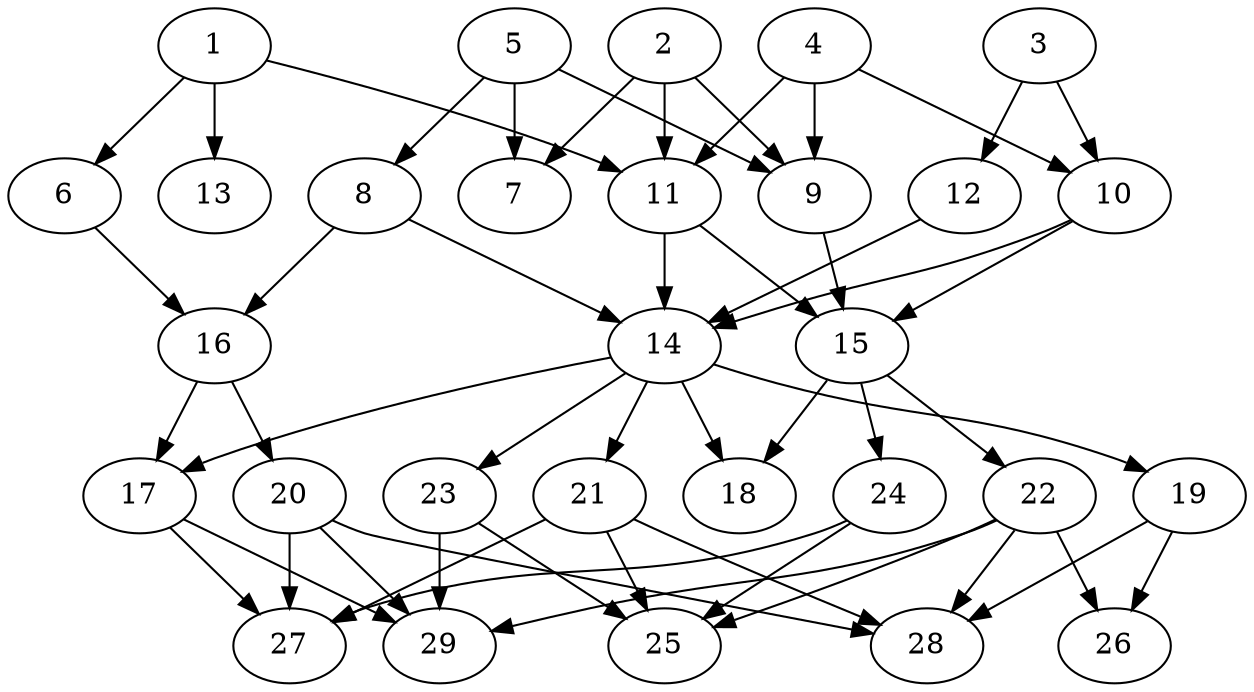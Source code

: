 // DAG (tier=2-normal, mode=data, n=29, ccr=0.433, fat=0.609, density=0.518, regular=0.532, jump=0.121, mindata=2097152, maxdata=16777216)
// DAG automatically generated by daggen at Sun Aug 24 16:33:34 2025
// /home/ermia/Project/Environments/daggen/bin/daggen --dot --ccr 0.433 --fat 0.609 --regular 0.532 --density 0.518 --jump 0.121 --mindata 2097152 --maxdata 16777216 -n 29 
digraph G {
  1 [size="2093786721188151040", alpha="0.09", expect_size="1046893360594075520"]
  1 -> 6 [size ="982074471219200"]
  1 -> 11 [size ="982074471219200"]
  1 -> 13 [size ="982074471219200"]
  2 [size="102598638658460608", alpha="0.07", expect_size="51299319329230304"]
  2 -> 7 [size ="1640645840076800"]
  2 -> 9 [size ="1640645840076800"]
  2 -> 11 [size ="1640645840076800"]
  3 [size="718465783429661568", alpha="0.09", expect_size="359232891714830784"]
  3 -> 10 [size ="1244061470031872"]
  3 -> 12 [size ="1244061470031872"]
  4 [size="867075970977375744", alpha="0.07", expect_size="433537985488687872"]
  4 -> 9 [size ="477918325112832"]
  4 -> 10 [size ="477918325112832"]
  4 -> 11 [size ="477918325112832"]
  5 [size="1669073709875222020096", alpha="0.18", expect_size="834536854937611010048"]
  5 -> 7 [size ="1125659388674048"]
  5 -> 8 [size ="1125659388674048"]
  5 -> 9 [size ="1125659388674048"]
  6 [size="9676995086012160", alpha="0.01", expect_size="4838497543006080"]
  6 -> 16 [size ="1020380554723328"]
  7 [size="1216194620313646923776", alpha="0.06", expect_size="608097310156823461888"]
  8 [size="465357133363302144", alpha="0.01", expect_size="232678566681651072"]
  8 -> 14 [size ="621865127116800"]
  8 -> 16 [size ="621865127116800"]
  9 [size="4688035868050240512", alpha="0.13", expect_size="2344017934025120256"]
  9 -> 15 [size ="1589433388236800"]
  10 [size="97771017853216528", alpha="0.13", expect_size="48885508926608264"]
  10 -> 14 [size ="2021088162742272"]
  10 -> 15 [size ="2021088162742272"]
  11 [size="1140427081603746816", alpha="0.04", expect_size="570213540801873408"]
  11 -> 14 [size ="1522488597020672"]
  11 -> 15 [size ="1522488597020672"]
  12 [size="1922550936710905069568", alpha="0.07", expect_size="961275468355452534784"]
  12 -> 14 [size ="1236920793300992"]
  13 [size="209691017743596640", alpha="0.19", expect_size="104845508871798320"]
  14 [size="51657070454738255872", alpha="0.14", expect_size="25828535227369127936"]
  14 -> 17 [size ="110962568855552"]
  14 -> 18 [size ="110962568855552"]
  14 -> 19 [size ="110962568855552"]
  14 -> 21 [size ="110962568855552"]
  14 -> 23 [size ="110962568855552"]
  15 [size="13039518958547786", alpha="0.17", expect_size="6519759479273893"]
  15 -> 18 [size ="484271017951232"]
  15 -> 22 [size ="484271017951232"]
  15 -> 24 [size ="484271017951232"]
  16 [size="479874395586173504", alpha="0.06", expect_size="239937197793086752"]
  16 -> 17 [size ="678873402441728"]
  16 -> 20 [size ="678873402441728"]
  17 [size="3240589004423712", alpha="0.01", expect_size="1620294502211856"]
  17 -> 27 [size ="98346161143808"]
  17 -> 29 [size ="98346161143808"]
  18 [size="10292776754136784", alpha="0.19", expect_size="5146388377068392"]
  19 [size="51274531997376053248", alpha="0.16", expect_size="25637265998688026624"]
  19 -> 26 [size ="110414079721472"]
  19 -> 28 [size ="110414079721472"]
  20 [size="1848476718537375744000", alpha="0.00", expect_size="924238359268687872000"]
  20 -> 27 [size ="1204941540556800"]
  20 -> 28 [size ="1204941540556800"]
  20 -> 29 [size ="1204941540556800"]
  21 [size="2166321840875643648", alpha="0.17", expect_size="1083160920437821824"]
  21 -> 25 [size ="1370312344076288"]
  21 -> 27 [size ="1370312344076288"]
  21 -> 28 [size ="1370312344076288"]
  22 [size="573594370097341792256", alpha="0.16", expect_size="286797185048670896128"]
  22 -> 25 [size ="552280751341568"]
  22 -> 26 [size ="552280751341568"]
  22 -> 28 [size ="552280751341568"]
  22 -> 29 [size ="552280751341568"]
  23 [size="205623045079806509056", alpha="0.15", expect_size="102811522539903254528"]
  23 -> 25 [size ="278700562055168"]
  23 -> 29 [size ="278700562055168"]
  24 [size="45530244226746176", alpha="0.15", expect_size="22765122113373088"]
  24 -> 25 [size ="1140673864531968"]
  24 -> 27 [size ="1140673864531968"]
  25 [size="2759226079184549", alpha="0.04", expect_size="1379613039592274"]
  26 [size="3590627964017845760", alpha="0.02", expect_size="1795313982008922880"]
  27 [size="6838654002195220", alpha="0.19", expect_size="3419327001097610"]
  28 [size="25594260369570372", alpha="0.14", expect_size="12797130184785186"]
  29 [size="2163598772632825088", alpha="0.19", expect_size="1081799386316412544"]
}